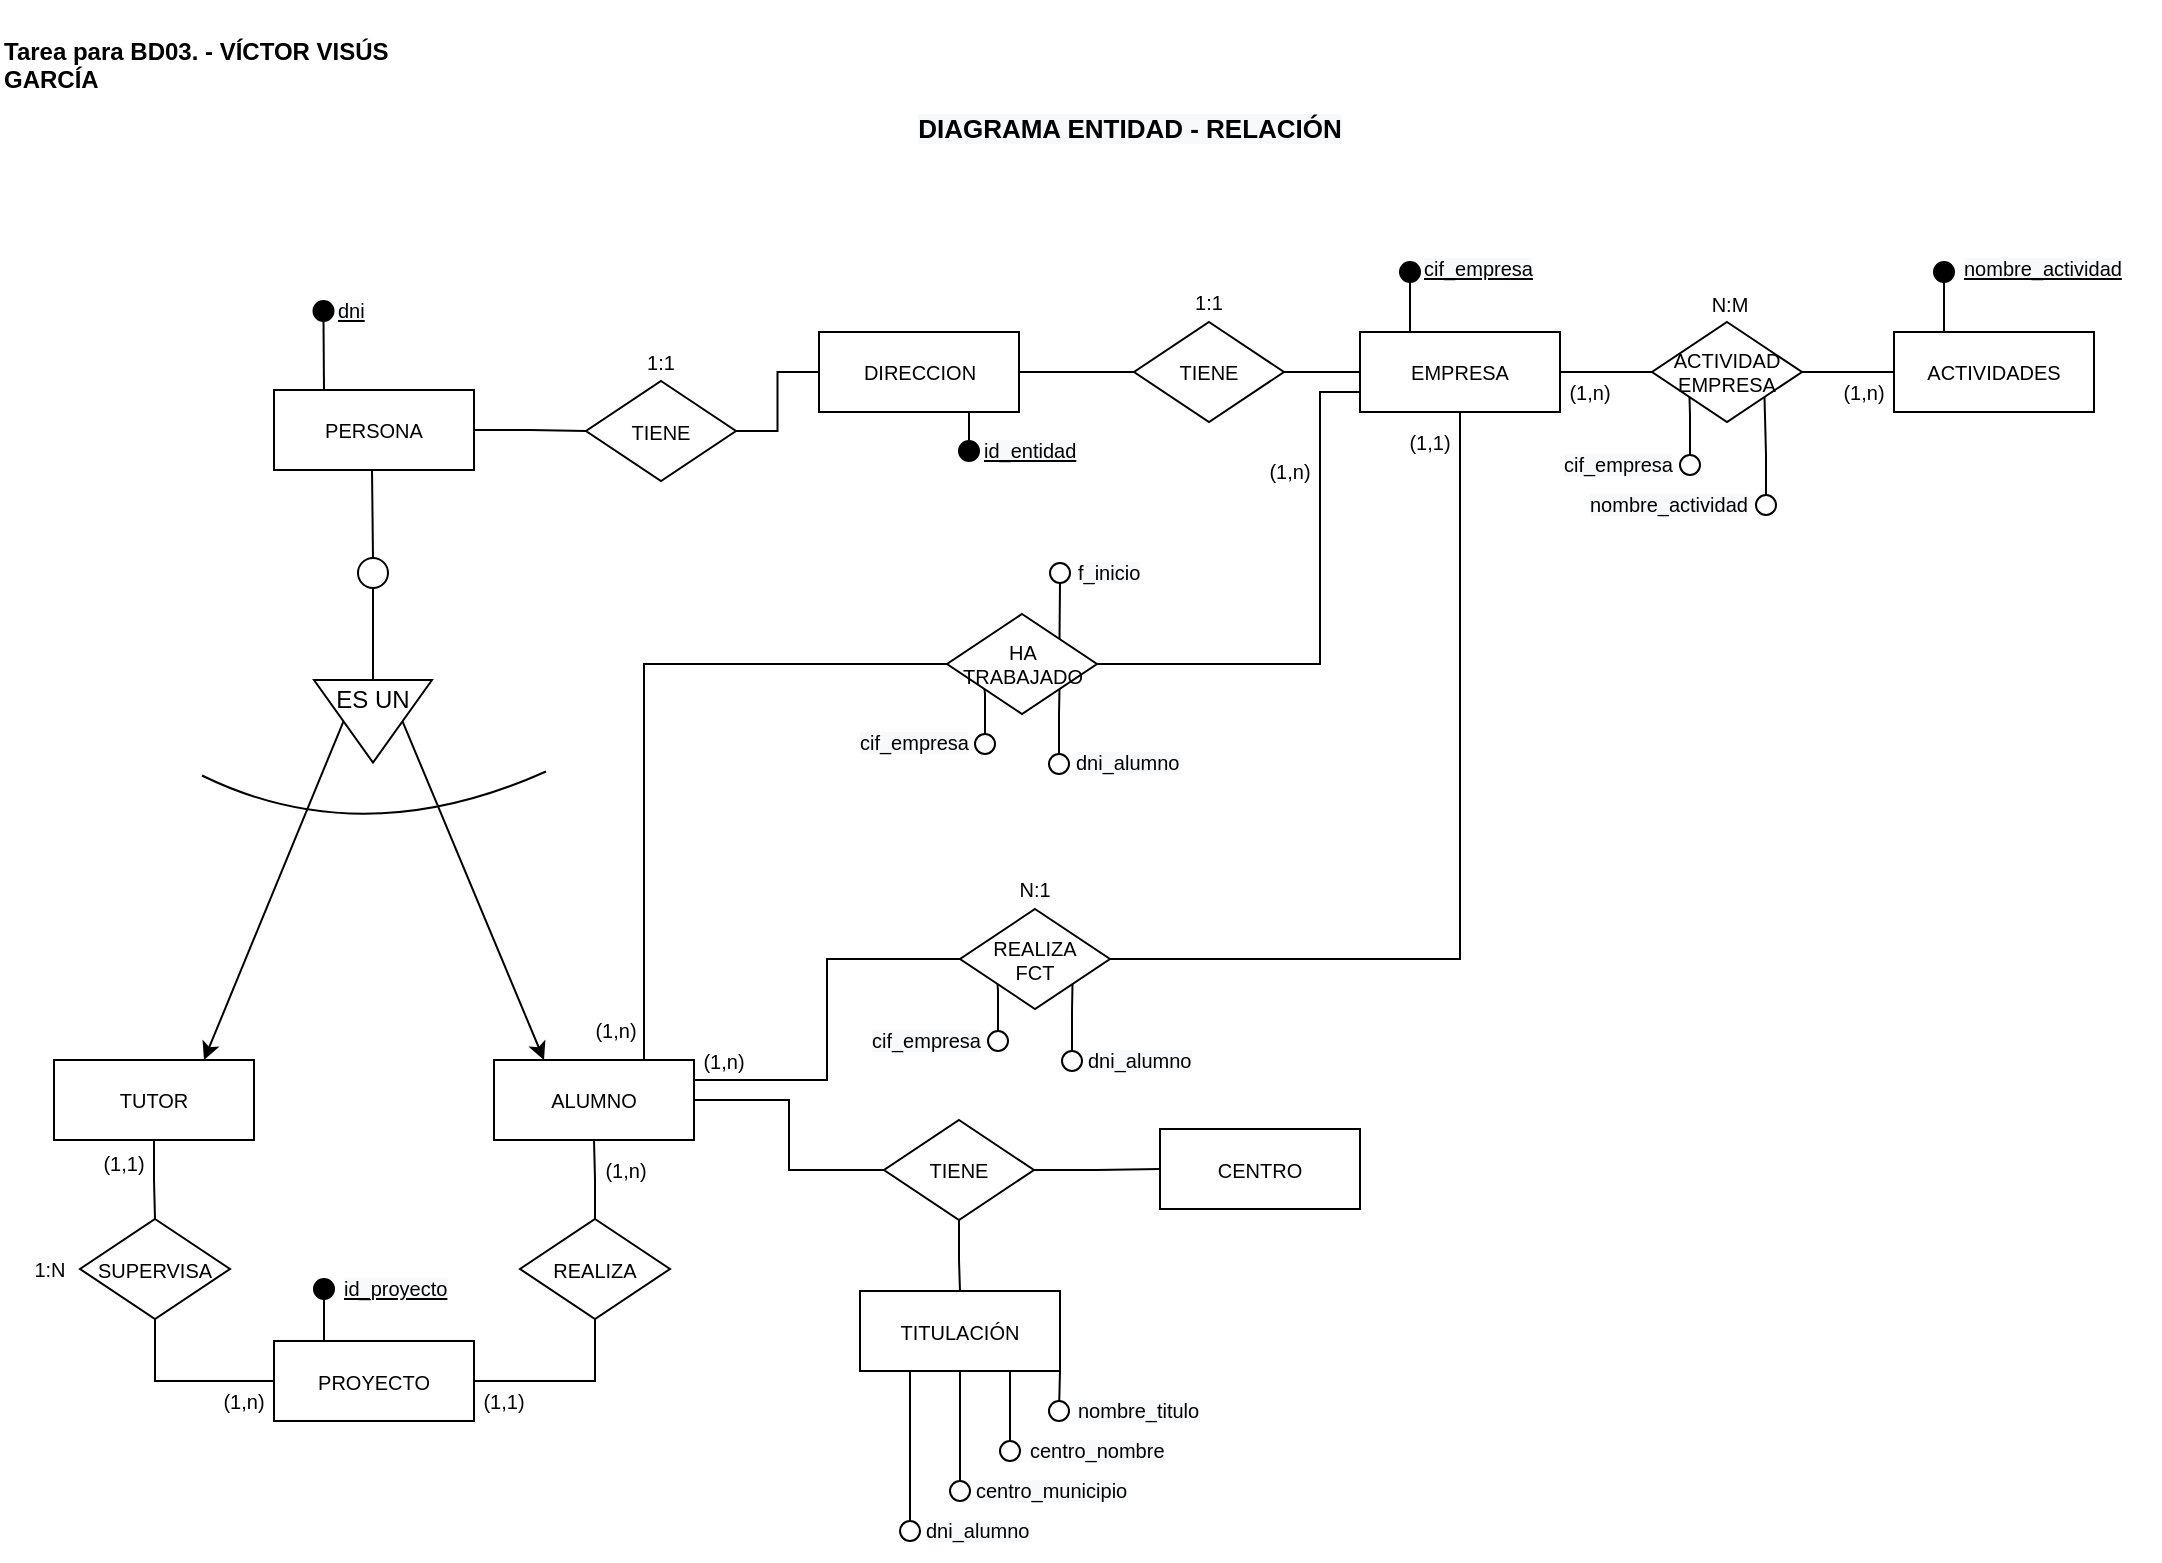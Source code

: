 <mxfile version="15.8.7" type="device"><diagram id="cQ_3JncW8VlN68qXu1nx" name="Página-1"><mxGraphModel dx="1422" dy="875" grid="1" gridSize="10" guides="1" tooltips="1" connect="1" arrows="1" fold="1" page="1" pageScale="1" pageWidth="1169" pageHeight="827" math="0" shadow="0"><root><mxCell id="0"/><mxCell id="1" parent="0"/><mxCell id="_0F2RkZ4ImxoDrzAk-Ie-110" value="" style="group" vertex="1" connectable="0" parent="1"><mxGeometry x="50" y="120" width="1070" height="660.5" as="geometry"/></mxCell><mxCell id="_0F2RkZ4ImxoDrzAk-Ie-57" value="&lt;span style=&quot;color: rgb(0, 0, 0); font-family: helvetica; font-size: 10px; font-style: normal; font-weight: 400; letter-spacing: normal; text-align: center; text-indent: 0px; text-transform: none; word-spacing: 0px; background-color: rgb(248, 249, 250); display: inline; float: none;&quot;&gt;nombre_actividad&lt;/span&gt;" style="text;whiteSpace=wrap;html=1;fontColor=#000000;fontStyle=0" vertex="1" parent="_0F2RkZ4ImxoDrzAk-Ie-110"><mxGeometry x="783" y="117.5" width="100" height="30" as="geometry"/></mxCell><mxCell id="i6qvSNQ9EDWXKpFQBIG--17" value="EMPRESA" style="whiteSpace=wrap;html=1;align=center;fontSize=10;" parent="_0F2RkZ4ImxoDrzAk-Ie-110" vertex="1"><mxGeometry x="670" y="46" width="100" height="40" as="geometry"/></mxCell><mxCell id="i6qvSNQ9EDWXKpFQBIG--18" value="ACTIVIDADES" style="whiteSpace=wrap;html=1;align=center;fontSize=10;" parent="_0F2RkZ4ImxoDrzAk-Ie-110" vertex="1"><mxGeometry x="937" y="46" width="100" height="40" as="geometry"/></mxCell><mxCell id="i6qvSNQ9EDWXKpFQBIG--22" value="" style="edgeStyle=orthogonalEdgeStyle;rounded=0;orthogonalLoop=1;jettySize=auto;html=1;fontSize=10;endArrow=none;endFill=0;" parent="_0F2RkZ4ImxoDrzAk-Ie-110" source="i6qvSNQ9EDWXKpFQBIG--20" target="i6qvSNQ9EDWXKpFQBIG--18" edge="1"><mxGeometry relative="1" as="geometry"/></mxCell><mxCell id="i6qvSNQ9EDWXKpFQBIG--20" value="ACTIVIDAD&lt;br&gt;EMPRESA" style="rhombus;whiteSpace=wrap;html=1;fontSize=10;" parent="_0F2RkZ4ImxoDrzAk-Ie-110" vertex="1"><mxGeometry x="816" y="41" width="75" height="50" as="geometry"/></mxCell><mxCell id="i6qvSNQ9EDWXKpFQBIG--21" value="" style="edgeStyle=orthogonalEdgeStyle;rounded=0;orthogonalLoop=1;jettySize=auto;html=1;fontSize=10;endArrow=none;endFill=0;" parent="_0F2RkZ4ImxoDrzAk-Ie-110" source="i6qvSNQ9EDWXKpFQBIG--17" target="i6qvSNQ9EDWXKpFQBIG--20" edge="1"><mxGeometry relative="1" as="geometry"/></mxCell><mxCell id="i6qvSNQ9EDWXKpFQBIG--23" value="N:M" style="text;strokeColor=none;fillColor=none;align=center;verticalAlign=middle;spacingLeft=4;spacingRight=4;overflow=hidden;points=[[0,0.5],[1,0.5]];portConstraint=eastwest;rotatable=0;fontSize=10;" parent="_0F2RkZ4ImxoDrzAk-Ie-110" vertex="1"><mxGeometry x="840" y="17" width="30" height="30" as="geometry"/></mxCell><mxCell id="_0F2RkZ4ImxoDrzAk-Ie-1" value="PERSONA" style="whiteSpace=wrap;html=1;align=center;fontSize=10;" vertex="1" parent="_0F2RkZ4ImxoDrzAk-Ie-110"><mxGeometry x="127" y="75" width="100" height="40" as="geometry"/></mxCell><mxCell id="_0F2RkZ4ImxoDrzAk-Ie-2" value="TUTOR" style="whiteSpace=wrap;html=1;align=center;fontSize=10;" vertex="1" parent="_0F2RkZ4ImxoDrzAk-Ie-110"><mxGeometry x="17" y="410" width="100" height="40" as="geometry"/></mxCell><mxCell id="_0F2RkZ4ImxoDrzAk-Ie-3" value="ALUMNO" style="whiteSpace=wrap;html=1;align=center;fontSize=10;" vertex="1" parent="_0F2RkZ4ImxoDrzAk-Ie-110"><mxGeometry x="237" y="410" width="100" height="40" as="geometry"/></mxCell><mxCell id="_0F2RkZ4ImxoDrzAk-Ie-4" value="" style="orthogonalLoop=1;jettySize=auto;html=1;endArrow=none;entryX=0.5;entryY=0;entryDx=0;entryDy=0;exitX=0.5;exitY=1;exitDx=0;exitDy=0;fontSize=10;fillColor=rgb(255, 255, 255);" edge="1" parent="_0F2RkZ4ImxoDrzAk-Ie-110" target="_0F2RkZ4ImxoDrzAk-Ie-5"><mxGeometry relative="1" as="geometry"><mxPoint x="173.5" y="169" as="targetPoint"/><mxPoint x="176" y="115" as="sourcePoint"/></mxGeometry></mxCell><mxCell id="_0F2RkZ4ImxoDrzAk-Ie-5" value="" style="ellipse;whiteSpace=wrap;html=1;fontSize=10;align=center;" vertex="1" parent="_0F2RkZ4ImxoDrzAk-Ie-110"><mxGeometry x="169" y="159" width="15" height="15" as="geometry"/></mxCell><mxCell id="_0F2RkZ4ImxoDrzAk-Ie-6" style="orthogonalLoop=1;jettySize=auto;html=1;strokeColor=rgb(0, 0, 0);exitX=0;exitY=0;exitDx=44.25;exitDy=20.65;exitPerimeter=0;entryX=0.75;entryY=0;entryDx=0;entryDy=0;fontSize=10;fillColor=rgb(255, 255, 255);" edge="1" parent="_0F2RkZ4ImxoDrzAk-Ie-110" source="_0F2RkZ4ImxoDrzAk-Ie-9" target="_0F2RkZ4ImxoDrzAk-Ie-2"><mxGeometry relative="1" as="geometry"><mxPoint x="93.33" y="316" as="targetPoint"/><mxPoint x="124" y="246" as="sourcePoint"/></mxGeometry></mxCell><mxCell id="_0F2RkZ4ImxoDrzAk-Ie-7" style="orthogonalLoop=1;jettySize=auto;html=1;entryX=0.25;entryY=0;entryDx=0;entryDy=0;strokeColor=rgb(0, 0, 0);exitX=0;exitY=0;exitDx=14.75;exitDy=20.65;exitPerimeter=0;fontSize=10;fillColor=rgb(255, 255, 255);" edge="1" parent="_0F2RkZ4ImxoDrzAk-Ie-110" source="_0F2RkZ4ImxoDrzAk-Ie-9" target="_0F2RkZ4ImxoDrzAk-Ie-3"><mxGeometry relative="1" as="geometry"><mxPoint x="253.99" y="316" as="targetPoint"/><mxPoint x="224" y="241" as="sourcePoint"/></mxGeometry></mxCell><mxCell id="_0F2RkZ4ImxoDrzAk-Ie-8" value="" style="endArrow=none;html=1;fontSize=10;curved=1;fillColor=rgb(255, 255, 255);" edge="1" parent="_0F2RkZ4ImxoDrzAk-Ie-110"><mxGeometry width="50" height="50" relative="1" as="geometry"><mxPoint x="91" y="267.75" as="sourcePoint"/><mxPoint x="263" y="265.75" as="targetPoint"/><Array as="points"><mxPoint x="171" y="307"/></Array></mxGeometry></mxCell><mxCell id="_0F2RkZ4ImxoDrzAk-Ie-11" value="" style="edgeStyle=orthogonalEdgeStyle;orthogonalLoop=1;jettySize=auto;html=1;endArrow=none;fontSize=10;fillColor=rgb(255, 255, 255);entryX=0.5;entryY=1;entryDx=0;entryDy=0;" edge="1" parent="_0F2RkZ4ImxoDrzAk-Ie-110" source="_0F2RkZ4ImxoDrzAk-Ie-9" target="_0F2RkZ4ImxoDrzAk-Ie-5"><mxGeometry relative="1" as="geometry"><mxPoint x="177" y="170" as="targetPoint"/><Array as="points"/></mxGeometry></mxCell><mxCell id="_0F2RkZ4ImxoDrzAk-Ie-9" value="" style="verticalLabelPosition=bottom;verticalAlign=middle;html=1;shape=mxgraph.basic.acute_triangle;dx=0.5;rotation=-180;fontSize=10;" vertex="1" parent="_0F2RkZ4ImxoDrzAk-Ie-110"><mxGeometry x="147" y="220" width="59" height="41.3" as="geometry"/></mxCell><mxCell id="_0F2RkZ4ImxoDrzAk-Ie-10" value="ES UN" style="text;strokeColor=none;fillColor=none;spacingLeft=4;spacingRight=4;overflow=hidden;rotatable=0;points=[[0,0.5],[1,0.5]];portConstraint=eastwest;fontSize=12;align=center;sketch=0;fontColor=#000000;" vertex="1" parent="_0F2RkZ4ImxoDrzAk-Ie-110"><mxGeometry x="150.5" y="216" width="52" height="21" as="geometry"/></mxCell><mxCell id="_0F2RkZ4ImxoDrzAk-Ie-13" value="" style="edgeStyle=orthogonalEdgeStyle;rounded=0;orthogonalLoop=1;jettySize=auto;html=1;fontColor=#000000;endArrow=none;endFill=0;entryX=0.25;entryY=0;entryDx=0;entryDy=0;exitX=0.5;exitY=1;exitDx=0;exitDy=0;" edge="1" parent="_0F2RkZ4ImxoDrzAk-Ie-110" source="_0F2RkZ4ImxoDrzAk-Ie-12" target="_0F2RkZ4ImxoDrzAk-Ie-1"><mxGeometry relative="1" as="geometry"><mxPoint x="167" y="50" as="sourcePoint"/></mxGeometry></mxCell><mxCell id="_0F2RkZ4ImxoDrzAk-Ie-12" value="" style="ellipse;whiteSpace=wrap;html=1;align=center;fontSize=10;fontStyle=4;fillColor=#000000;" vertex="1" parent="_0F2RkZ4ImxoDrzAk-Ie-110"><mxGeometry x="146.75" y="30.5" width="10" height="10" as="geometry"/></mxCell><mxCell id="_0F2RkZ4ImxoDrzAk-Ie-14" value="PROYECTO" style="whiteSpace=wrap;html=1;align=center;fontSize=10;" vertex="1" parent="_0F2RkZ4ImxoDrzAk-Ie-110"><mxGeometry x="127" y="550.5" width="100" height="40" as="geometry"/></mxCell><mxCell id="_0F2RkZ4ImxoDrzAk-Ie-16" value="" style="edgeStyle=orthogonalEdgeStyle;rounded=0;orthogonalLoop=1;jettySize=auto;html=1;fontColor=#000000;endArrow=none;endFill=0;" edge="1" parent="_0F2RkZ4ImxoDrzAk-Ie-110" source="_0F2RkZ4ImxoDrzAk-Ie-15" target="_0F2RkZ4ImxoDrzAk-Ie-3"><mxGeometry relative="1" as="geometry"/></mxCell><mxCell id="_0F2RkZ4ImxoDrzAk-Ie-17" style="edgeStyle=orthogonalEdgeStyle;rounded=0;orthogonalLoop=1;jettySize=auto;html=1;exitX=0.5;exitY=1;exitDx=0;exitDy=0;entryX=1;entryY=0.5;entryDx=0;entryDy=0;fontColor=#000000;endArrow=none;endFill=0;" edge="1" parent="_0F2RkZ4ImxoDrzAk-Ie-110" source="_0F2RkZ4ImxoDrzAk-Ie-15" target="_0F2RkZ4ImxoDrzAk-Ie-14"><mxGeometry relative="1" as="geometry"/></mxCell><mxCell id="_0F2RkZ4ImxoDrzAk-Ie-15" value="REALIZA" style="rhombus;whiteSpace=wrap;html=1;fontSize=10;" vertex="1" parent="_0F2RkZ4ImxoDrzAk-Ie-110"><mxGeometry x="250" y="489.5" width="75" height="50" as="geometry"/></mxCell><mxCell id="_0F2RkZ4ImxoDrzAk-Ie-20" style="edgeStyle=orthogonalEdgeStyle;rounded=0;orthogonalLoop=1;jettySize=auto;html=1;exitX=0.5;exitY=1;exitDx=0;exitDy=0;entryX=0;entryY=0.5;entryDx=0;entryDy=0;fontColor=#000000;endArrow=none;endFill=0;" edge="1" parent="_0F2RkZ4ImxoDrzAk-Ie-110" source="_0F2RkZ4ImxoDrzAk-Ie-18" target="_0F2RkZ4ImxoDrzAk-Ie-14"><mxGeometry relative="1" as="geometry"/></mxCell><mxCell id="_0F2RkZ4ImxoDrzAk-Ie-18" value="SUPERVISA" style="rhombus;whiteSpace=wrap;html=1;fontSize=10;" vertex="1" parent="_0F2RkZ4ImxoDrzAk-Ie-110"><mxGeometry x="30" y="489.5" width="75" height="50" as="geometry"/></mxCell><mxCell id="_0F2RkZ4ImxoDrzAk-Ie-19" value="" style="edgeStyle=orthogonalEdgeStyle;rounded=0;orthogonalLoop=1;jettySize=auto;html=1;fontColor=#000000;endArrow=none;endFill=0;" edge="1" parent="_0F2RkZ4ImxoDrzAk-Ie-110" source="_0F2RkZ4ImxoDrzAk-Ie-2" target="_0F2RkZ4ImxoDrzAk-Ie-18"><mxGeometry relative="1" as="geometry"/></mxCell><mxCell id="_0F2RkZ4ImxoDrzAk-Ie-21" value="N:1" style="text;strokeColor=none;fillColor=none;align=center;verticalAlign=middle;spacingLeft=4;spacingRight=4;overflow=hidden;points=[[0,0.5],[1,0.5]];portConstraint=eastwest;rotatable=0;fontSize=10;" vertex="1" parent="_0F2RkZ4ImxoDrzAk-Ie-110"><mxGeometry x="492.5" y="309.5" width="30" height="30" as="geometry"/></mxCell><mxCell id="_0F2RkZ4ImxoDrzAk-Ie-22" value="1:N" style="text;strokeColor=none;fillColor=none;align=center;verticalAlign=middle;spacingLeft=4;spacingRight=4;overflow=hidden;points=[[0,0.5],[1,0.5]];portConstraint=eastwest;rotatable=0;fontSize=10;" vertex="1" parent="_0F2RkZ4ImxoDrzAk-Ie-110"><mxGeometry y="499.5" width="30" height="30" as="geometry"/></mxCell><mxCell id="_0F2RkZ4ImxoDrzAk-Ie-24" value="TIENE" style="rhombus;whiteSpace=wrap;html=1;fontSize=10;" vertex="1" parent="_0F2RkZ4ImxoDrzAk-Ie-110"><mxGeometry x="283" y="70.5" width="75" height="50" as="geometry"/></mxCell><mxCell id="_0F2RkZ4ImxoDrzAk-Ie-25" value="" style="edgeStyle=orthogonalEdgeStyle;rounded=0;orthogonalLoop=1;jettySize=auto;html=1;fontColor=#000000;endArrow=none;endFill=0;" edge="1" parent="_0F2RkZ4ImxoDrzAk-Ie-110" source="_0F2RkZ4ImxoDrzAk-Ie-1" target="_0F2RkZ4ImxoDrzAk-Ie-24"><mxGeometry relative="1" as="geometry"/></mxCell><mxCell id="_0F2RkZ4ImxoDrzAk-Ie-26" value="1:1" style="text;strokeColor=none;fillColor=none;align=center;verticalAlign=middle;spacingLeft=4;spacingRight=4;overflow=hidden;points=[[0,0.5],[1,0.5]];portConstraint=eastwest;rotatable=0;fontSize=10;" vertex="1" parent="_0F2RkZ4ImxoDrzAk-Ie-110"><mxGeometry x="305.5" y="46" width="30" height="30" as="geometry"/></mxCell><mxCell id="_0F2RkZ4ImxoDrzAk-Ie-28" value="" style="edgeStyle=orthogonalEdgeStyle;rounded=0;orthogonalLoop=1;jettySize=auto;html=1;fontColor=#000000;endArrow=none;endFill=0;entryX=1;entryY=0.5;entryDx=0;entryDy=0;" edge="1" parent="_0F2RkZ4ImxoDrzAk-Ie-110" source="_0F2RkZ4ImxoDrzAk-Ie-27" target="_0F2RkZ4ImxoDrzAk-Ie-24"><mxGeometry relative="1" as="geometry"/></mxCell><mxCell id="_0F2RkZ4ImxoDrzAk-Ie-27" value="DIRECCION" style="whiteSpace=wrap;html=1;align=center;fontSize=10;" vertex="1" parent="_0F2RkZ4ImxoDrzAk-Ie-110"><mxGeometry x="399.5" y="46" width="100" height="40" as="geometry"/></mxCell><mxCell id="_0F2RkZ4ImxoDrzAk-Ie-31" value="" style="rounded=0;orthogonalLoop=1;jettySize=auto;html=1;fontColor=#000000;endArrow=none;endFill=0;entryX=0.75;entryY=1;entryDx=0;entryDy=0;" edge="1" parent="_0F2RkZ4ImxoDrzAk-Ie-110" source="_0F2RkZ4ImxoDrzAk-Ie-29" target="_0F2RkZ4ImxoDrzAk-Ie-27"><mxGeometry relative="1" as="geometry"><mxPoint x="480" y="85.5" as="targetPoint"/></mxGeometry></mxCell><mxCell id="_0F2RkZ4ImxoDrzAk-Ie-29" value="" style="ellipse;whiteSpace=wrap;html=1;align=center;fontSize=10;fontStyle=4;fillColor=#000000;" vertex="1" parent="_0F2RkZ4ImxoDrzAk-Ie-110"><mxGeometry x="469.5" y="100.5" width="10" height="10" as="geometry"/></mxCell><mxCell id="_0F2RkZ4ImxoDrzAk-Ie-34" value="" style="edgeStyle=orthogonalEdgeStyle;rounded=0;orthogonalLoop=1;jettySize=auto;html=1;fontColor=#000000;endArrow=none;endFill=0;entryX=0.25;entryY=0;entryDx=0;entryDy=0;" edge="1" parent="_0F2RkZ4ImxoDrzAk-Ie-110" source="_0F2RkZ4ImxoDrzAk-Ie-33" target="_0F2RkZ4ImxoDrzAk-Ie-14"><mxGeometry relative="1" as="geometry"/></mxCell><mxCell id="_0F2RkZ4ImxoDrzAk-Ie-33" value="" style="ellipse;whiteSpace=wrap;html=1;align=center;fontSize=10;fontStyle=4;fillColor=#000000;" vertex="1" parent="_0F2RkZ4ImxoDrzAk-Ie-110"><mxGeometry x="147" y="519.5" width="10" height="10" as="geometry"/></mxCell><mxCell id="_0F2RkZ4ImxoDrzAk-Ie-40" value="" style="edgeStyle=orthogonalEdgeStyle;rounded=0;orthogonalLoop=1;jettySize=auto;html=1;fontColor=#000000;endArrow=none;endFill=0;" edge="1" parent="_0F2RkZ4ImxoDrzAk-Ie-110" source="_0F2RkZ4ImxoDrzAk-Ie-35" target="_0F2RkZ4ImxoDrzAk-Ie-27"><mxGeometry relative="1" as="geometry"/></mxCell><mxCell id="_0F2RkZ4ImxoDrzAk-Ie-35" value="TIENE" style="rhombus;whiteSpace=wrap;html=1;fontSize=10;" vertex="1" parent="_0F2RkZ4ImxoDrzAk-Ie-110"><mxGeometry x="557" y="41" width="75" height="50" as="geometry"/></mxCell><mxCell id="_0F2RkZ4ImxoDrzAk-Ie-36" value="" style="edgeStyle=orthogonalEdgeStyle;rounded=0;orthogonalLoop=1;jettySize=auto;html=1;fontColor=#000000;endArrow=none;endFill=0;" edge="1" parent="_0F2RkZ4ImxoDrzAk-Ie-110" source="i6qvSNQ9EDWXKpFQBIG--17" target="_0F2RkZ4ImxoDrzAk-Ie-35"><mxGeometry relative="1" as="geometry"/></mxCell><mxCell id="_0F2RkZ4ImxoDrzAk-Ie-37" value="1:1" style="text;strokeColor=none;fillColor=none;align=center;verticalAlign=middle;spacingLeft=4;spacingRight=4;overflow=hidden;points=[[0,0.5],[1,0.5]];portConstraint=eastwest;rotatable=0;fontSize=10;" vertex="1" parent="_0F2RkZ4ImxoDrzAk-Ie-110"><mxGeometry x="579.5" y="16" width="30" height="30" as="geometry"/></mxCell><mxCell id="_0F2RkZ4ImxoDrzAk-Ie-44" value="" style="edgeStyle=orthogonalEdgeStyle;rounded=0;orthogonalLoop=1;jettySize=auto;html=1;fontColor=#000000;endArrow=none;endFill=0;entryX=0.25;entryY=0;entryDx=0;entryDy=0;" edge="1" parent="_0F2RkZ4ImxoDrzAk-Ie-110" source="_0F2RkZ4ImxoDrzAk-Ie-41" target="i6qvSNQ9EDWXKpFQBIG--17"><mxGeometry relative="1" as="geometry"/></mxCell><mxCell id="_0F2RkZ4ImxoDrzAk-Ie-41" value="" style="ellipse;whiteSpace=wrap;html=1;align=center;fontSize=10;fontStyle=4;fillColor=#000000;" vertex="1" parent="_0F2RkZ4ImxoDrzAk-Ie-110"><mxGeometry x="690" y="11" width="10" height="10" as="geometry"/></mxCell><mxCell id="_0F2RkZ4ImxoDrzAk-Ie-45" value="" style="edgeStyle=orthogonalEdgeStyle;rounded=0;orthogonalLoop=1;jettySize=auto;html=1;fontColor=#000000;endArrow=none;endFill=0;entryX=0.25;entryY=0;entryDx=0;entryDy=0;" edge="1" parent="_0F2RkZ4ImxoDrzAk-Ie-110" source="_0F2RkZ4ImxoDrzAk-Ie-43" target="i6qvSNQ9EDWXKpFQBIG--18"><mxGeometry relative="1" as="geometry"/></mxCell><mxCell id="_0F2RkZ4ImxoDrzAk-Ie-43" value="" style="ellipse;whiteSpace=wrap;html=1;align=center;fontSize=10;fontStyle=4;fillColor=#000000;" vertex="1" parent="_0F2RkZ4ImxoDrzAk-Ie-110"><mxGeometry x="957" y="11" width="10" height="10" as="geometry"/></mxCell><mxCell id="_0F2RkZ4ImxoDrzAk-Ie-48" value="" style="edgeStyle=orthogonalEdgeStyle;rounded=0;orthogonalLoop=1;jettySize=auto;html=1;fontColor=#000000;endArrow=none;endFill=0;entryX=0;entryY=1;entryDx=0;entryDy=0;" edge="1" parent="_0F2RkZ4ImxoDrzAk-Ie-110" source="_0F2RkZ4ImxoDrzAk-Ie-46" target="i6qvSNQ9EDWXKpFQBIG--20"><mxGeometry relative="1" as="geometry"/></mxCell><mxCell id="_0F2RkZ4ImxoDrzAk-Ie-46" value="" style="ellipse;whiteSpace=wrap;html=1;align=center;fontSize=10;fontStyle=4;fillColor=none;" vertex="1" parent="_0F2RkZ4ImxoDrzAk-Ie-110"><mxGeometry x="830" y="107.5" width="10" height="10" as="geometry"/></mxCell><mxCell id="_0F2RkZ4ImxoDrzAk-Ie-49" value="" style="edgeStyle=orthogonalEdgeStyle;rounded=0;orthogonalLoop=1;jettySize=auto;html=1;fontColor=#000000;endArrow=none;endFill=0;entryX=1;entryY=1;entryDx=0;entryDy=0;" edge="1" parent="_0F2RkZ4ImxoDrzAk-Ie-110" source="_0F2RkZ4ImxoDrzAk-Ie-47" target="i6qvSNQ9EDWXKpFQBIG--20"><mxGeometry relative="1" as="geometry"/></mxCell><mxCell id="_0F2RkZ4ImxoDrzAk-Ie-47" value="" style="ellipse;whiteSpace=wrap;html=1;align=center;fontSize=10;fontStyle=4;fillColor=none;" vertex="1" parent="_0F2RkZ4ImxoDrzAk-Ie-110"><mxGeometry x="868" y="127.5" width="10" height="10" as="geometry"/></mxCell><mxCell id="_0F2RkZ4ImxoDrzAk-Ie-52" value="&lt;span style=&quot;color: rgb(0 , 0 , 0) ; font-family: &amp;quot;helvetica&amp;quot; ; font-size: 10px ; font-style: normal ; font-weight: 400 ; letter-spacing: normal ; text-align: center ; text-indent: 0px ; text-transform: none ; word-spacing: 0px ; background-color: rgb(248 , 249 , 250) ; display: inline ; float: none&quot;&gt;dni&lt;/span&gt;" style="text;whiteSpace=wrap;html=1;fontColor=#000000;fontStyle=4" vertex="1" parent="_0F2RkZ4ImxoDrzAk-Ie-110"><mxGeometry x="157" y="20.5" width="70" height="30" as="geometry"/></mxCell><mxCell id="_0F2RkZ4ImxoDrzAk-Ie-53" value="&lt;span style=&quot;color: rgb(0, 0, 0); font-family: helvetica; font-size: 10px; font-style: normal; font-weight: 400; letter-spacing: normal; text-align: center; text-indent: 0px; text-transform: none; word-spacing: 0px; background-color: rgb(248, 249, 250); text-decoration: underline; display: inline; float: none;&quot;&gt;id_proyecto&lt;/span&gt;" style="text;whiteSpace=wrap;html=1;fontColor=#000000;" vertex="1" parent="_0F2RkZ4ImxoDrzAk-Ie-110"><mxGeometry x="160" y="509.5" width="80" height="30" as="geometry"/></mxCell><mxCell id="_0F2RkZ4ImxoDrzAk-Ie-54" value="&lt;span style=&quot;color: rgb(0, 0, 0); font-family: helvetica; font-size: 10px; font-style: normal; font-weight: 400; letter-spacing: normal; text-align: center; text-indent: 0px; text-transform: none; word-spacing: 0px; background-color: rgb(248, 249, 250); text-decoration: underline; display: inline; float: none;&quot;&gt;id_entidad&lt;/span&gt;" style="text;whiteSpace=wrap;html=1;fontColor=#000000;" vertex="1" parent="_0F2RkZ4ImxoDrzAk-Ie-110"><mxGeometry x="479.5" y="90.5" width="70" height="30" as="geometry"/></mxCell><mxCell id="_0F2RkZ4ImxoDrzAk-Ie-55" value="&lt;span style=&quot;color: rgb(0, 0, 0); font-family: helvetica; font-size: 10px; font-style: normal; font-weight: 400; letter-spacing: normal; text-align: center; text-indent: 0px; text-transform: none; word-spacing: 0px; background-color: rgb(248, 249, 250); text-decoration: underline; display: inline; float: none;&quot;&gt;cif_empresa&lt;/span&gt;" style="text;whiteSpace=wrap;html=1;fontColor=#000000;" vertex="1" parent="_0F2RkZ4ImxoDrzAk-Ie-110"><mxGeometry x="700" width="80" height="30" as="geometry"/></mxCell><mxCell id="_0F2RkZ4ImxoDrzAk-Ie-56" value="&lt;span style=&quot;color: rgb(0, 0, 0); font-family: helvetica; font-size: 10px; font-style: normal; font-weight: 400; letter-spacing: normal; text-align: center; text-indent: 0px; text-transform: none; word-spacing: 0px; background-color: rgb(248, 249, 250); display: inline; float: none;&quot;&gt;cif_empresa&lt;/span&gt;" style="text;whiteSpace=wrap;html=1;fontStyle=0" vertex="1" parent="_0F2RkZ4ImxoDrzAk-Ie-110"><mxGeometry x="770" y="97.5" width="80" height="30" as="geometry"/></mxCell><mxCell id="_0F2RkZ4ImxoDrzAk-Ie-58" value="&lt;span style=&quot;color: rgb(0, 0, 0); font-family: helvetica; font-size: 10px; font-style: normal; font-weight: 400; letter-spacing: normal; text-align: center; text-indent: 0px; text-transform: none; word-spacing: 0px; background-color: rgb(248, 249, 250); text-decoration: underline; display: inline; float: none;&quot;&gt;nombre_actividad&lt;/span&gt;" style="text;whiteSpace=wrap;html=1;fontColor=#000000;" vertex="1" parent="_0F2RkZ4ImxoDrzAk-Ie-110"><mxGeometry x="970" width="100" height="30" as="geometry"/></mxCell><mxCell id="_0F2RkZ4ImxoDrzAk-Ie-62" style="edgeStyle=orthogonalEdgeStyle;rounded=0;orthogonalLoop=1;jettySize=auto;html=1;exitX=1;exitY=0.5;exitDx=0;exitDy=0;entryX=0.5;entryY=1;entryDx=0;entryDy=0;fontColor=#000000;endArrow=none;endFill=0;" edge="1" parent="_0F2RkZ4ImxoDrzAk-Ie-110" source="_0F2RkZ4ImxoDrzAk-Ie-59" target="i6qvSNQ9EDWXKpFQBIG--17"><mxGeometry relative="1" as="geometry"/></mxCell><mxCell id="_0F2RkZ4ImxoDrzAk-Ie-59" value="REALIZA&lt;br&gt;FCT" style="rhombus;whiteSpace=wrap;html=1;fontSize=10;" vertex="1" parent="_0F2RkZ4ImxoDrzAk-Ie-110"><mxGeometry x="470" y="334.5" width="75" height="50" as="geometry"/></mxCell><mxCell id="_0F2RkZ4ImxoDrzAk-Ie-61" style="edgeStyle=orthogonalEdgeStyle;rounded=0;orthogonalLoop=1;jettySize=auto;html=1;exitX=1;exitY=0.25;exitDx=0;exitDy=0;entryX=0;entryY=0.5;entryDx=0;entryDy=0;fontColor=#000000;endArrow=none;endFill=0;" edge="1" parent="_0F2RkZ4ImxoDrzAk-Ie-110" source="_0F2RkZ4ImxoDrzAk-Ie-3" target="_0F2RkZ4ImxoDrzAk-Ie-59"><mxGeometry relative="1" as="geometry"/></mxCell><mxCell id="_0F2RkZ4ImxoDrzAk-Ie-60" value="CENTRO" style="whiteSpace=wrap;html=1;align=center;fontSize=10;" vertex="1" parent="_0F2RkZ4ImxoDrzAk-Ie-110"><mxGeometry x="570" y="444.5" width="100" height="40" as="geometry"/></mxCell><mxCell id="_0F2RkZ4ImxoDrzAk-Ie-63" value="(1,n)" style="text;strokeColor=none;fillColor=none;align=center;verticalAlign=middle;spacingLeft=4;spacingRight=4;overflow=hidden;points=[[0,0.5],[1,0.5]];portConstraint=eastwest;rotatable=0;fontSize=10;" vertex="1" parent="_0F2RkZ4ImxoDrzAk-Ie-110"><mxGeometry x="97" y="565.5" width="30" height="30" as="geometry"/></mxCell><mxCell id="_0F2RkZ4ImxoDrzAk-Ie-64" value="(1,1)" style="text;strokeColor=none;fillColor=none;align=center;verticalAlign=middle;spacingLeft=4;spacingRight=4;overflow=hidden;points=[[0,0.5],[1,0.5]];portConstraint=eastwest;rotatable=0;fontSize=10;" vertex="1" parent="_0F2RkZ4ImxoDrzAk-Ie-110"><mxGeometry x="37" y="446.5" width="30" height="30" as="geometry"/></mxCell><mxCell id="_0F2RkZ4ImxoDrzAk-Ie-65" value="(1,n)" style="text;strokeColor=none;fillColor=none;align=center;verticalAlign=middle;spacingLeft=4;spacingRight=4;overflow=hidden;points=[[0,0.5],[1,0.5]];portConstraint=eastwest;rotatable=0;fontSize=10;" vertex="1" parent="_0F2RkZ4ImxoDrzAk-Ie-110"><mxGeometry x="288" y="450" width="30" height="30" as="geometry"/></mxCell><mxCell id="_0F2RkZ4ImxoDrzAk-Ie-66" value="(1,1)" style="text;strokeColor=none;fillColor=none;align=center;verticalAlign=middle;spacingLeft=4;spacingRight=4;overflow=hidden;points=[[0,0.5],[1,0.5]];portConstraint=eastwest;rotatable=0;fontSize=10;" vertex="1" parent="_0F2RkZ4ImxoDrzAk-Ie-110"><mxGeometry x="227" y="565.5" width="30" height="30" as="geometry"/></mxCell><mxCell id="_0F2RkZ4ImxoDrzAk-Ie-67" value="(1,n)" style="text;strokeColor=none;fillColor=none;align=center;verticalAlign=middle;spacingLeft=4;spacingRight=4;overflow=hidden;points=[[0,0.5],[1,0.5]];portConstraint=eastwest;rotatable=0;fontSize=10;" vertex="1" parent="_0F2RkZ4ImxoDrzAk-Ie-110"><mxGeometry x="770" y="61" width="30" height="30" as="geometry"/></mxCell><mxCell id="_0F2RkZ4ImxoDrzAk-Ie-68" value="(1,n)" style="text;strokeColor=none;fillColor=none;align=center;verticalAlign=middle;spacingLeft=4;spacingRight=4;overflow=hidden;points=[[0,0.5],[1,0.5]];portConstraint=eastwest;rotatable=0;fontSize=10;" vertex="1" parent="_0F2RkZ4ImxoDrzAk-Ie-110"><mxGeometry x="907" y="61" width="30" height="30" as="geometry"/></mxCell><mxCell id="_0F2RkZ4ImxoDrzAk-Ie-69" value="&lt;span style=&quot;color: rgb(0 , 0 , 0) ; font-family: &amp;#34;helvetica&amp;#34; ; font-size: 10px ; font-style: normal ; font-weight: 400 ; letter-spacing: normal ; text-align: center ; text-indent: 0px ; text-transform: none ; word-spacing: 0px ; background-color: rgb(248 , 249 , 250) ; display: inline ; float: none&quot;&gt;dni_alumno&lt;/span&gt;" style="text;whiteSpace=wrap;html=1;fontColor=#000000;fontStyle=0" vertex="1" parent="_0F2RkZ4ImxoDrzAk-Ie-110"><mxGeometry x="532" y="395.5" width="100" height="30" as="geometry"/></mxCell><mxCell id="_0F2RkZ4ImxoDrzAk-Ie-72" value="&lt;span style=&quot;color: rgb(0, 0, 0); font-family: helvetica; font-size: 10px; font-style: normal; font-weight: 400; letter-spacing: normal; text-align: center; text-indent: 0px; text-transform: none; word-spacing: 0px; background-color: rgb(248, 249, 250); display: inline; float: none;&quot;&gt;cif_empresa&lt;/span&gt;" style="text;whiteSpace=wrap;html=1;fontStyle=0" vertex="1" parent="_0F2RkZ4ImxoDrzAk-Ie-110"><mxGeometry x="424" y="385.5" width="80" height="30" as="geometry"/></mxCell><mxCell id="_0F2RkZ4ImxoDrzAk-Ie-73" value="" style="edgeStyle=orthogonalEdgeStyle;rounded=0;orthogonalLoop=1;jettySize=auto;html=1;fontColor=#000000;endArrow=none;endFill=0;entryX=0;entryY=1;entryDx=0;entryDy=0;" edge="1" parent="_0F2RkZ4ImxoDrzAk-Ie-110" source="_0F2RkZ4ImxoDrzAk-Ie-70" target="_0F2RkZ4ImxoDrzAk-Ie-59"><mxGeometry relative="1" as="geometry"/></mxCell><mxCell id="_0F2RkZ4ImxoDrzAk-Ie-70" value="" style="ellipse;whiteSpace=wrap;html=1;align=center;fontSize=10;fontStyle=4;fillColor=none;" vertex="1" parent="_0F2RkZ4ImxoDrzAk-Ie-110"><mxGeometry x="484" y="395.5" width="10" height="10" as="geometry"/></mxCell><mxCell id="_0F2RkZ4ImxoDrzAk-Ie-74" value="" style="edgeStyle=orthogonalEdgeStyle;rounded=0;orthogonalLoop=1;jettySize=auto;html=1;fontColor=#000000;endArrow=none;endFill=0;entryX=1;entryY=1;entryDx=0;entryDy=0;" edge="1" parent="_0F2RkZ4ImxoDrzAk-Ie-110" source="_0F2RkZ4ImxoDrzAk-Ie-71" target="_0F2RkZ4ImxoDrzAk-Ie-59"><mxGeometry relative="1" as="geometry"/></mxCell><mxCell id="_0F2RkZ4ImxoDrzAk-Ie-71" value="" style="ellipse;whiteSpace=wrap;html=1;align=center;fontSize=10;fontStyle=4;fillColor=none;" vertex="1" parent="_0F2RkZ4ImxoDrzAk-Ie-110"><mxGeometry x="521" y="405.5" width="10" height="10" as="geometry"/></mxCell><mxCell id="_0F2RkZ4ImxoDrzAk-Ie-75" value="(1,n)" style="text;strokeColor=none;fillColor=none;align=center;verticalAlign=middle;spacingLeft=4;spacingRight=4;overflow=hidden;points=[[0,0.5],[1,0.5]];portConstraint=eastwest;rotatable=0;fontSize=10;" vertex="1" parent="_0F2RkZ4ImxoDrzAk-Ie-110"><mxGeometry x="337" y="395.5" width="30" height="30" as="geometry"/></mxCell><mxCell id="_0F2RkZ4ImxoDrzAk-Ie-76" value="(1,1)" style="text;strokeColor=none;fillColor=none;align=center;verticalAlign=middle;spacingLeft=4;spacingRight=4;overflow=hidden;points=[[0,0.5],[1,0.5]];portConstraint=eastwest;rotatable=0;fontSize=10;" vertex="1" parent="_0F2RkZ4ImxoDrzAk-Ie-110"><mxGeometry x="690" y="86" width="30" height="30" as="geometry"/></mxCell><mxCell id="_0F2RkZ4ImxoDrzAk-Ie-79" value="" style="edgeStyle=orthogonalEdgeStyle;rounded=0;orthogonalLoop=1;jettySize=auto;html=1;fontColor=#000000;endArrow=none;endFill=0;" edge="1" parent="_0F2RkZ4ImxoDrzAk-Ie-110" source="_0F2RkZ4ImxoDrzAk-Ie-77" target="_0F2RkZ4ImxoDrzAk-Ie-60"><mxGeometry relative="1" as="geometry"/></mxCell><mxCell id="_0F2RkZ4ImxoDrzAk-Ie-77" value="TIENE" style="rhombus;whiteSpace=wrap;html=1;fontSize=10;" vertex="1" parent="_0F2RkZ4ImxoDrzAk-Ie-110"><mxGeometry x="432" y="440" width="75" height="50" as="geometry"/></mxCell><mxCell id="_0F2RkZ4ImxoDrzAk-Ie-78" style="edgeStyle=orthogonalEdgeStyle;rounded=0;orthogonalLoop=1;jettySize=auto;html=1;exitX=1;exitY=0.5;exitDx=0;exitDy=0;entryX=0;entryY=0.5;entryDx=0;entryDy=0;fontColor=#000000;endArrow=none;endFill=0;" edge="1" parent="_0F2RkZ4ImxoDrzAk-Ie-110" source="_0F2RkZ4ImxoDrzAk-Ie-3" target="_0F2RkZ4ImxoDrzAk-Ie-77"><mxGeometry relative="1" as="geometry"/></mxCell><mxCell id="_0F2RkZ4ImxoDrzAk-Ie-80" value="TITULACIÓN" style="whiteSpace=wrap;html=1;align=center;fontSize=10;" vertex="1" parent="_0F2RkZ4ImxoDrzAk-Ie-110"><mxGeometry x="420" y="525.5" width="100" height="40" as="geometry"/></mxCell><mxCell id="_0F2RkZ4ImxoDrzAk-Ie-81" value="" style="edgeStyle=orthogonalEdgeStyle;rounded=0;orthogonalLoop=1;jettySize=auto;html=1;fontColor=#000000;endArrow=none;endFill=0;" edge="1" parent="_0F2RkZ4ImxoDrzAk-Ie-110" source="_0F2RkZ4ImxoDrzAk-Ie-77" target="_0F2RkZ4ImxoDrzAk-Ie-80"><mxGeometry relative="1" as="geometry"/></mxCell><mxCell id="_0F2RkZ4ImxoDrzAk-Ie-82" value="&lt;span style=&quot;color: rgb(0 , 0 , 0) ; font-family: &amp;#34;helvetica&amp;#34; ; font-size: 10px ; font-style: normal ; font-weight: 400 ; letter-spacing: normal ; text-align: center ; text-indent: 0px ; text-transform: none ; word-spacing: 0px ; background-color: rgb(248 , 249 , 250) ; display: inline ; float: none&quot;&gt;nombre_titulo&lt;/span&gt;" style="text;whiteSpace=wrap;html=1;fontColor=#000000;fontStyle=0" vertex="1" parent="_0F2RkZ4ImxoDrzAk-Ie-110"><mxGeometry x="526.5" y="570.5" width="100" height="30" as="geometry"/></mxCell><mxCell id="_0F2RkZ4ImxoDrzAk-Ie-91" value="" style="rounded=0;orthogonalLoop=1;jettySize=auto;html=1;fontColor=#000000;endArrow=none;endFill=0;entryX=1;entryY=1;entryDx=0;entryDy=0;" edge="1" parent="_0F2RkZ4ImxoDrzAk-Ie-110" source="_0F2RkZ4ImxoDrzAk-Ie-83" target="_0F2RkZ4ImxoDrzAk-Ie-80"><mxGeometry relative="1" as="geometry"/></mxCell><mxCell id="_0F2RkZ4ImxoDrzAk-Ie-83" value="" style="ellipse;whiteSpace=wrap;html=1;align=center;fontSize=10;fontStyle=4;fillColor=none;" vertex="1" parent="_0F2RkZ4ImxoDrzAk-Ie-110"><mxGeometry x="514.5" y="580.5" width="10" height="10" as="geometry"/></mxCell><mxCell id="_0F2RkZ4ImxoDrzAk-Ie-85" value="&lt;span style=&quot;color: rgb(0 , 0 , 0) ; font-family: &amp;#34;helvetica&amp;#34; ; font-size: 10px ; font-style: normal ; font-weight: 400 ; letter-spacing: normal ; text-align: center ; text-indent: 0px ; text-transform: none ; word-spacing: 0px ; background-color: rgb(248 , 249 , 250) ; display: inline ; float: none&quot;&gt;centro_nombre&lt;/span&gt;" style="text;whiteSpace=wrap;html=1;fontColor=#000000;fontStyle=0" vertex="1" parent="_0F2RkZ4ImxoDrzAk-Ie-110"><mxGeometry x="503" y="590.5" width="100" height="30" as="geometry"/></mxCell><mxCell id="_0F2RkZ4ImxoDrzAk-Ie-92" value="" style="edgeStyle=orthogonalEdgeStyle;rounded=0;orthogonalLoop=1;jettySize=auto;html=1;fontColor=#000000;endArrow=none;endFill=0;entryX=0.75;entryY=1;entryDx=0;entryDy=0;" edge="1" parent="_0F2RkZ4ImxoDrzAk-Ie-110" source="_0F2RkZ4ImxoDrzAk-Ie-86" target="_0F2RkZ4ImxoDrzAk-Ie-80"><mxGeometry relative="1" as="geometry"/></mxCell><mxCell id="_0F2RkZ4ImxoDrzAk-Ie-86" value="" style="ellipse;whiteSpace=wrap;html=1;align=center;fontSize=10;fontStyle=4;fillColor=none;" vertex="1" parent="_0F2RkZ4ImxoDrzAk-Ie-110"><mxGeometry x="490" y="600.5" width="10" height="10" as="geometry"/></mxCell><mxCell id="_0F2RkZ4ImxoDrzAk-Ie-87" value="&lt;span style=&quot;color: rgb(0 , 0 , 0) ; font-family: &amp;#34;helvetica&amp;#34; ; font-size: 10px ; font-style: normal ; font-weight: 400 ; letter-spacing: normal ; text-align: center ; text-indent: 0px ; text-transform: none ; word-spacing: 0px ; background-color: rgb(248 , 249 , 250) ; display: inline ; float: none&quot;&gt;centro_municipio&lt;/span&gt;" style="text;whiteSpace=wrap;html=1;fontColor=#000000;fontStyle=0" vertex="1" parent="_0F2RkZ4ImxoDrzAk-Ie-110"><mxGeometry x="476" y="610.5" width="100" height="30" as="geometry"/></mxCell><mxCell id="_0F2RkZ4ImxoDrzAk-Ie-93" value="" style="edgeStyle=orthogonalEdgeStyle;rounded=0;orthogonalLoop=1;jettySize=auto;html=1;fontColor=#000000;endArrow=none;endFill=0;" edge="1" parent="_0F2RkZ4ImxoDrzAk-Ie-110" source="_0F2RkZ4ImxoDrzAk-Ie-88" target="_0F2RkZ4ImxoDrzAk-Ie-80"><mxGeometry relative="1" as="geometry"/></mxCell><mxCell id="_0F2RkZ4ImxoDrzAk-Ie-88" value="" style="ellipse;whiteSpace=wrap;html=1;align=center;fontSize=10;fontStyle=4;fillColor=none;" vertex="1" parent="_0F2RkZ4ImxoDrzAk-Ie-110"><mxGeometry x="465" y="620.5" width="10" height="10" as="geometry"/></mxCell><mxCell id="_0F2RkZ4ImxoDrzAk-Ie-89" value="&lt;span style=&quot;color: rgb(0 , 0 , 0) ; font-family: &amp;#34;helvetica&amp;#34; ; font-size: 10px ; font-style: normal ; font-weight: 400 ; letter-spacing: normal ; text-align: center ; text-indent: 0px ; text-transform: none ; word-spacing: 0px ; background-color: rgb(248 , 249 , 250) ; display: inline ; float: none&quot;&gt;dni_alumno&lt;/span&gt;" style="text;whiteSpace=wrap;html=1;fontColor=#000000;fontStyle=0" vertex="1" parent="_0F2RkZ4ImxoDrzAk-Ie-110"><mxGeometry x="451" y="630.5" width="100" height="30" as="geometry"/></mxCell><mxCell id="_0F2RkZ4ImxoDrzAk-Ie-94" value="" style="edgeStyle=orthogonalEdgeStyle;rounded=0;orthogonalLoop=1;jettySize=auto;html=1;fontColor=#000000;endArrow=none;endFill=0;entryX=0.25;entryY=1;entryDx=0;entryDy=0;" edge="1" parent="_0F2RkZ4ImxoDrzAk-Ie-110" source="_0F2RkZ4ImxoDrzAk-Ie-90" target="_0F2RkZ4ImxoDrzAk-Ie-80"><mxGeometry relative="1" as="geometry"/></mxCell><mxCell id="_0F2RkZ4ImxoDrzAk-Ie-90" value="" style="ellipse;whiteSpace=wrap;html=1;align=center;fontSize=10;fontStyle=4;fillColor=none;" vertex="1" parent="_0F2RkZ4ImxoDrzAk-Ie-110"><mxGeometry x="440" y="640.5" width="10" height="10" as="geometry"/></mxCell><mxCell id="_0F2RkZ4ImxoDrzAk-Ie-98" style="edgeStyle=orthogonalEdgeStyle;rounded=0;orthogonalLoop=1;jettySize=auto;html=1;exitX=1;exitY=0.5;exitDx=0;exitDy=0;entryX=0;entryY=0.75;entryDx=0;entryDy=0;fontColor=#000000;endArrow=none;endFill=0;" edge="1" parent="_0F2RkZ4ImxoDrzAk-Ie-110" source="_0F2RkZ4ImxoDrzAk-Ie-96" target="i6qvSNQ9EDWXKpFQBIG--17"><mxGeometry relative="1" as="geometry"><Array as="points"><mxPoint x="650" y="212.5"/><mxPoint x="650" y="76.5"/></Array></mxGeometry></mxCell><mxCell id="_0F2RkZ4ImxoDrzAk-Ie-96" value="HA TRABAJADO" style="rhombus;whiteSpace=wrap;html=1;fontSize=10;" vertex="1" parent="_0F2RkZ4ImxoDrzAk-Ie-110"><mxGeometry x="463.5" y="187" width="75" height="50" as="geometry"/></mxCell><mxCell id="_0F2RkZ4ImxoDrzAk-Ie-97" style="edgeStyle=orthogonalEdgeStyle;rounded=0;orthogonalLoop=1;jettySize=auto;html=1;exitX=0.75;exitY=0;exitDx=0;exitDy=0;entryX=0;entryY=0.5;entryDx=0;entryDy=0;fontColor=#000000;endArrow=none;endFill=0;" edge="1" parent="_0F2RkZ4ImxoDrzAk-Ie-110" source="_0F2RkZ4ImxoDrzAk-Ie-3" target="_0F2RkZ4ImxoDrzAk-Ie-96"><mxGeometry relative="1" as="geometry"/></mxCell><mxCell id="_0F2RkZ4ImxoDrzAk-Ie-99" value="&lt;span style=&quot;color: rgb(0 , 0 , 0) ; font-family: &amp;#34;helvetica&amp;#34; ; font-size: 10px ; font-style: normal ; font-weight: 400 ; letter-spacing: normal ; text-align: center ; text-indent: 0px ; text-transform: none ; word-spacing: 0px ; background-color: rgb(248 , 249 , 250) ; display: inline ; float: none&quot;&gt;dni_alumno&lt;/span&gt;" style="text;whiteSpace=wrap;html=1;fontColor=#000000;fontStyle=0" vertex="1" parent="_0F2RkZ4ImxoDrzAk-Ie-110"><mxGeometry x="525.5" y="247" width="100" height="30" as="geometry"/></mxCell><mxCell id="_0F2RkZ4ImxoDrzAk-Ie-100" value="&lt;span style=&quot;color: rgb(0, 0, 0); font-family: helvetica; font-size: 10px; font-style: normal; font-weight: 400; letter-spacing: normal; text-align: center; text-indent: 0px; text-transform: none; word-spacing: 0px; background-color: rgb(248, 249, 250); display: inline; float: none;&quot;&gt;cif_empresa&lt;/span&gt;" style="text;whiteSpace=wrap;html=1;fontStyle=0" vertex="1" parent="_0F2RkZ4ImxoDrzAk-Ie-110"><mxGeometry x="417.5" y="237" width="80" height="30" as="geometry"/></mxCell><mxCell id="_0F2RkZ4ImxoDrzAk-Ie-104" value="" style="edgeStyle=orthogonalEdgeStyle;rounded=0;orthogonalLoop=1;jettySize=auto;html=1;fontColor=#000000;endArrow=none;endFill=0;entryX=0;entryY=1;entryDx=0;entryDy=0;" edge="1" parent="_0F2RkZ4ImxoDrzAk-Ie-110" source="_0F2RkZ4ImxoDrzAk-Ie-101" target="_0F2RkZ4ImxoDrzAk-Ie-96"><mxGeometry relative="1" as="geometry"/></mxCell><mxCell id="_0F2RkZ4ImxoDrzAk-Ie-101" value="" style="ellipse;whiteSpace=wrap;html=1;align=center;fontSize=10;fontStyle=4;fillColor=none;" vertex="1" parent="_0F2RkZ4ImxoDrzAk-Ie-110"><mxGeometry x="477.5" y="247" width="10" height="10" as="geometry"/></mxCell><mxCell id="_0F2RkZ4ImxoDrzAk-Ie-105" value="" style="edgeStyle=orthogonalEdgeStyle;rounded=0;orthogonalLoop=1;jettySize=auto;html=1;fontColor=#000000;endArrow=none;endFill=0;entryX=1;entryY=1;entryDx=0;entryDy=0;" edge="1" parent="_0F2RkZ4ImxoDrzAk-Ie-110" source="_0F2RkZ4ImxoDrzAk-Ie-102" target="_0F2RkZ4ImxoDrzAk-Ie-96"><mxGeometry relative="1" as="geometry"/></mxCell><mxCell id="_0F2RkZ4ImxoDrzAk-Ie-102" value="" style="ellipse;whiteSpace=wrap;html=1;align=center;fontSize=10;fontStyle=4;fillColor=none;" vertex="1" parent="_0F2RkZ4ImxoDrzAk-Ie-110"><mxGeometry x="514.5" y="257" width="10" height="10" as="geometry"/></mxCell><mxCell id="_0F2RkZ4ImxoDrzAk-Ie-106" value="&lt;span style=&quot;color: rgb(0 , 0 , 0) ; font-family: &amp;#34;helvetica&amp;#34; ; font-size: 10px ; font-style: normal ; font-weight: 400 ; letter-spacing: normal ; text-align: center ; text-indent: 0px ; text-transform: none ; word-spacing: 0px ; background-color: rgb(248 , 249 , 250) ; display: inline ; float: none&quot;&gt;f_inicio&lt;/span&gt;" style="text;whiteSpace=wrap;html=1;fontStyle=0" vertex="1" parent="_0F2RkZ4ImxoDrzAk-Ie-110"><mxGeometry x="527" y="151.5" width="80" height="30" as="geometry"/></mxCell><mxCell id="_0F2RkZ4ImxoDrzAk-Ie-109" style="edgeStyle=orthogonalEdgeStyle;rounded=0;orthogonalLoop=1;jettySize=auto;html=1;exitX=0.5;exitY=1;exitDx=0;exitDy=0;entryX=1;entryY=0;entryDx=0;entryDy=0;fontColor=#000000;endArrow=none;endFill=0;" edge="1" parent="_0F2RkZ4ImxoDrzAk-Ie-110" source="_0F2RkZ4ImxoDrzAk-Ie-107" target="_0F2RkZ4ImxoDrzAk-Ie-96"><mxGeometry relative="1" as="geometry"/></mxCell><mxCell id="_0F2RkZ4ImxoDrzAk-Ie-107" value="" style="ellipse;whiteSpace=wrap;html=1;align=center;fontSize=10;fontStyle=4;fillColor=none;" vertex="1" parent="_0F2RkZ4ImxoDrzAk-Ie-110"><mxGeometry x="515" y="161.5" width="10" height="10" as="geometry"/></mxCell><mxCell id="_0F2RkZ4ImxoDrzAk-Ie-111" value="(1,n)" style="text;strokeColor=none;fillColor=none;align=center;verticalAlign=middle;spacingLeft=4;spacingRight=4;overflow=hidden;points=[[0,0.5],[1,0.5]];portConstraint=eastwest;rotatable=0;fontSize=10;" vertex="1" parent="_0F2RkZ4ImxoDrzAk-Ie-110"><mxGeometry x="283" y="380" width="30" height="30" as="geometry"/></mxCell><mxCell id="_0F2RkZ4ImxoDrzAk-Ie-112" value="(1,n)" style="text;strokeColor=none;fillColor=none;align=center;verticalAlign=middle;spacingLeft=4;spacingRight=4;overflow=hidden;points=[[0,0.5],[1,0.5]];portConstraint=eastwest;rotatable=0;fontSize=10;container=1;" vertex="1" parent="_0F2RkZ4ImxoDrzAk-Ie-110"><mxGeometry x="620" y="100.5" width="30" height="30" as="geometry"/></mxCell><mxCell id="_0F2RkZ4ImxoDrzAk-Ie-113" value="&lt;span style=&quot;color: rgb(0 , 0 , 0) ; font-family: &amp;#34;helvetica&amp;#34; ; font-size: 13px ; font-style: normal ; letter-spacing: normal ; text-indent: 0px ; text-transform: none ; word-spacing: 0px ; background-color: rgb(248 , 249 , 250) ; display: inline ; float: none&quot;&gt;&lt;b&gt;DIAGRAMA ENTIDAD - RELACIÓN&lt;/b&gt;&lt;/span&gt;" style="text;whiteSpace=wrap;html=1;fontColor=#000000;fontSize=13;align=center;" vertex="1" parent="1"><mxGeometry x="480" y="50" width="250" height="30" as="geometry"/></mxCell><mxCell id="_0F2RkZ4ImxoDrzAk-Ie-114" value="&lt;p style=&quot;margin-bottom: 0.2cm ; font-size: 12px&quot;&gt;&lt;font face=&quot;Calibri, sans-serif&quot; style=&quot;font-size: 12px&quot;&gt;&lt;font style=&quot;font-size: 12px&quot;&gt;&lt;b style=&quot;font-size: 12px&quot;&gt;Tarea para BD03. - VÍCTOR VISÚS GARCÍA&lt;/b&gt;&lt;/font&gt;&lt;/font&gt;&lt;/p&gt;" style="text;whiteSpace=wrap;html=1;fontSize=12;fontColor=#000000;" vertex="1" parent="1"><mxGeometry x="40" width="210" height="70" as="geometry"/></mxCell></root></mxGraphModel></diagram></mxfile>